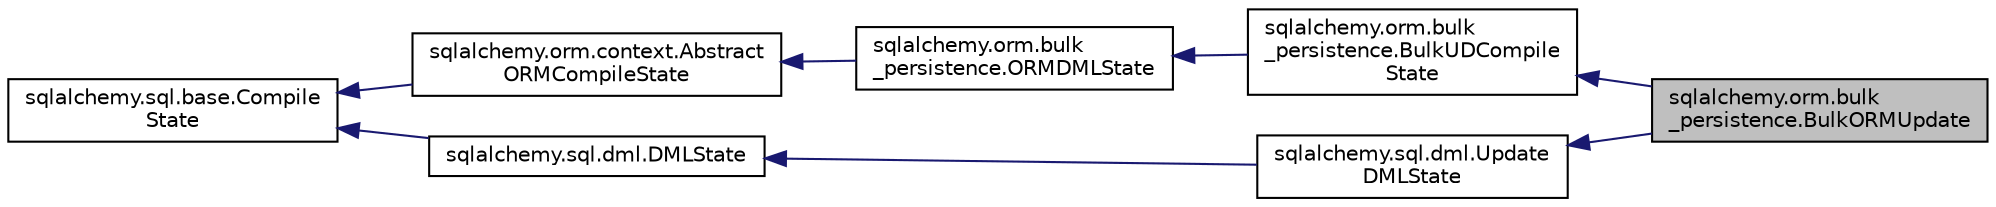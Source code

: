 digraph "sqlalchemy.orm.bulk_persistence.BulkORMUpdate"
{
 // LATEX_PDF_SIZE
  edge [fontname="Helvetica",fontsize="10",labelfontname="Helvetica",labelfontsize="10"];
  node [fontname="Helvetica",fontsize="10",shape=record];
  rankdir="LR";
  Node1 [label="sqlalchemy.orm.bulk\l_persistence.BulkORMUpdate",height=0.2,width=0.4,color="black", fillcolor="grey75", style="filled", fontcolor="black",tooltip=" "];
  Node2 -> Node1 [dir="back",color="midnightblue",fontsize="10",style="solid",fontname="Helvetica"];
  Node2 [label="sqlalchemy.orm.bulk\l_persistence.BulkUDCompile\lState",height=0.2,width=0.4,color="black", fillcolor="white", style="filled",URL="$classsqlalchemy_1_1orm_1_1bulk__persistence_1_1BulkUDCompileState.html",tooltip=" "];
  Node3 -> Node2 [dir="back",color="midnightblue",fontsize="10",style="solid",fontname="Helvetica"];
  Node3 [label="sqlalchemy.orm.bulk\l_persistence.ORMDMLState",height=0.2,width=0.4,color="black", fillcolor="white", style="filled",URL="$classsqlalchemy_1_1orm_1_1bulk__persistence_1_1ORMDMLState.html",tooltip=" "];
  Node4 -> Node3 [dir="back",color="midnightblue",fontsize="10",style="solid",fontname="Helvetica"];
  Node4 [label="sqlalchemy.orm.context.Abstract\lORMCompileState",height=0.2,width=0.4,color="black", fillcolor="white", style="filled",URL="$classsqlalchemy_1_1orm_1_1context_1_1AbstractORMCompileState.html",tooltip=" "];
  Node5 -> Node4 [dir="back",color="midnightblue",fontsize="10",style="solid",fontname="Helvetica"];
  Node5 [label="sqlalchemy.sql.base.Compile\lState",height=0.2,width=0.4,color="black", fillcolor="white", style="filled",URL="$classsqlalchemy_1_1sql_1_1base_1_1CompileState.html",tooltip=" "];
  Node6 -> Node1 [dir="back",color="midnightblue",fontsize="10",style="solid",fontname="Helvetica"];
  Node6 [label="sqlalchemy.sql.dml.Update\lDMLState",height=0.2,width=0.4,color="black", fillcolor="white", style="filled",URL="$classsqlalchemy_1_1sql_1_1dml_1_1UpdateDMLState.html",tooltip=" "];
  Node7 -> Node6 [dir="back",color="midnightblue",fontsize="10",style="solid",fontname="Helvetica"];
  Node7 [label="sqlalchemy.sql.dml.DMLState",height=0.2,width=0.4,color="black", fillcolor="white", style="filled",URL="$classsqlalchemy_1_1sql_1_1dml_1_1DMLState.html",tooltip=" "];
  Node5 -> Node7 [dir="back",color="midnightblue",fontsize="10",style="solid",fontname="Helvetica"];
}
